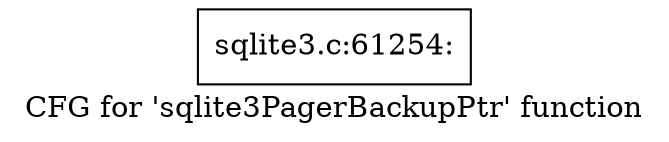 digraph "CFG for 'sqlite3PagerBackupPtr' function" {
	label="CFG for 'sqlite3PagerBackupPtr' function";

	Node0x55c0f79ac970 [shape=record,label="{sqlite3.c:61254:}"];
}
